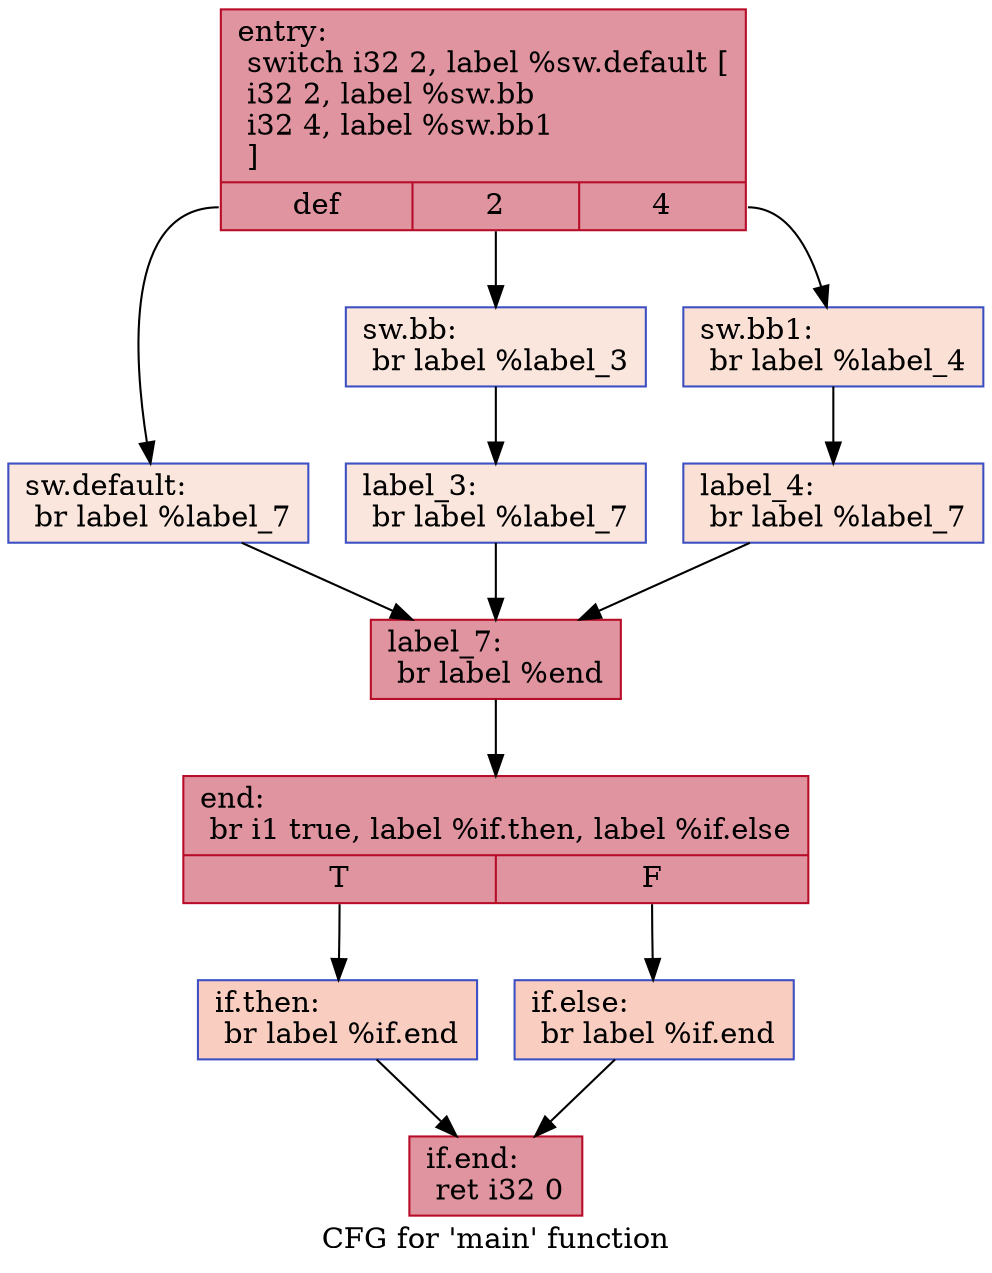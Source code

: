digraph "CFG for 'main' function" {
	label="CFG for 'main' function";

	Node0x55d320f826e0 [shape=record,color="#b70d28ff", style=filled, fillcolor="#b70d2870",label="{entry:\l  switch i32 2, label %sw.default [\l    i32 2, label %sw.bb\l    i32 4, label %sw.bb1\l  ]\l|{<s0>def|<s1>2|<s2>4}}"];
	Node0x55d320f826e0:s0 -> Node0x55d320f82810;
	Node0x55d320f826e0:s1 -> Node0x55d320f82890;
	Node0x55d320f826e0:s2 -> Node0x55d320f82930;
	Node0x55d320f82890 [shape=record,color="#3d50c3ff", style=filled, fillcolor="#f3c7b170",label="{sw.bb:                                            \l  br label %label_3\l}"];
	Node0x55d320f82890 -> Node0x55d320f82ac0;
	Node0x55d320f82930 [shape=record,color="#3d50c3ff", style=filled, fillcolor="#f7bca170",label="{sw.bb1:                                           \l  br label %label_4\l}"];
	Node0x55d320f82930 -> Node0x55d320f82ba0;
	Node0x55d320f82810 [shape=record,color="#3d50c3ff", style=filled, fillcolor="#f3c7b170",label="{sw.default:                                       \l  br label %label_7\l}"];
	Node0x55d320f82810 -> Node0x55d320f82c80;
	Node0x55d320f82ac0 [shape=record,color="#3d50c3ff", style=filled, fillcolor="#f3c7b170",label="{label_3:                                          \l  br label %label_7\l}"];
	Node0x55d320f82ac0 -> Node0x55d320f82c80;
	Node0x55d320f82ba0 [shape=record,color="#3d50c3ff", style=filled, fillcolor="#f7bca170",label="{label_4:                                          \l  br label %label_7\l}"];
	Node0x55d320f82ba0 -> Node0x55d320f82c80;
	Node0x55d320f82c80 [shape=record,color="#b70d28ff", style=filled, fillcolor="#b70d2870",label="{label_7:                                          \l  br label %end\l}"];
	Node0x55d320f82c80 -> Node0x55d320f82e40;
	Node0x55d320f82e40 [shape=record,color="#b70d28ff", style=filled, fillcolor="#b70d2870",label="{end:                                              \l  br i1 true, label %if.then, label %if.else\l|{<s0>T|<s1>F}}"];
	Node0x55d320f82e40:s0 -> Node0x55d320f82f50;
	Node0x55d320f82e40:s1 -> Node0x55d320f82fc0;
	Node0x55d320f82f50 [shape=record,color="#3d50c3ff", style=filled, fillcolor="#f2907270",label="{if.then:                                          \l  br label %if.end\l}"];
	Node0x55d320f82f50 -> Node0x55d320f830e0;
	Node0x55d320f82fc0 [shape=record,color="#3d50c3ff", style=filled, fillcolor="#f2907270",label="{if.else:                                          \l  br label %if.end\l}"];
	Node0x55d320f82fc0 -> Node0x55d320f830e0;
	Node0x55d320f830e0 [shape=record,color="#b70d28ff", style=filled, fillcolor="#b70d2870",label="{if.end:                                           \l  ret i32 0\l}"];
}
